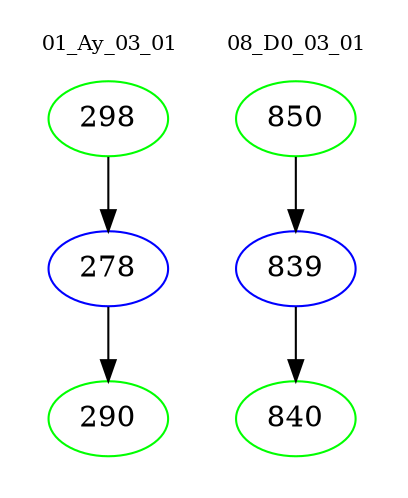 digraph{
subgraph cluster_0 {
color = white
label = "01_Ay_03_01";
fontsize=10;
T0_298 [label="298", color="green"]
T0_298 -> T0_278 [color="black"]
T0_278 [label="278", color="blue"]
T0_278 -> T0_290 [color="black"]
T0_290 [label="290", color="green"]
}
subgraph cluster_1 {
color = white
label = "08_D0_03_01";
fontsize=10;
T1_850 [label="850", color="green"]
T1_850 -> T1_839 [color="black"]
T1_839 [label="839", color="blue"]
T1_839 -> T1_840 [color="black"]
T1_840 [label="840", color="green"]
}
}

